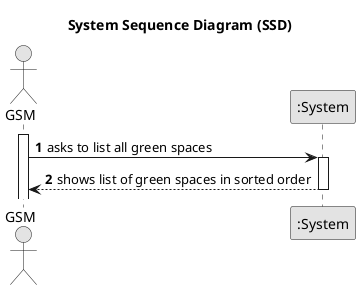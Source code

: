 @startuml
skinparam monochrome true
skinparam packageStyle rectangle
skinparam shadowing false

title System Sequence Diagram (SSD)

autonumber

actor "GSM" as GSM
participant ":System" as System

activate GSM

    GSM -> System : asks to list all green spaces
    activate System

        System --> GSM : shows list of green spaces in sorted order
    deactivate System


@enduml
